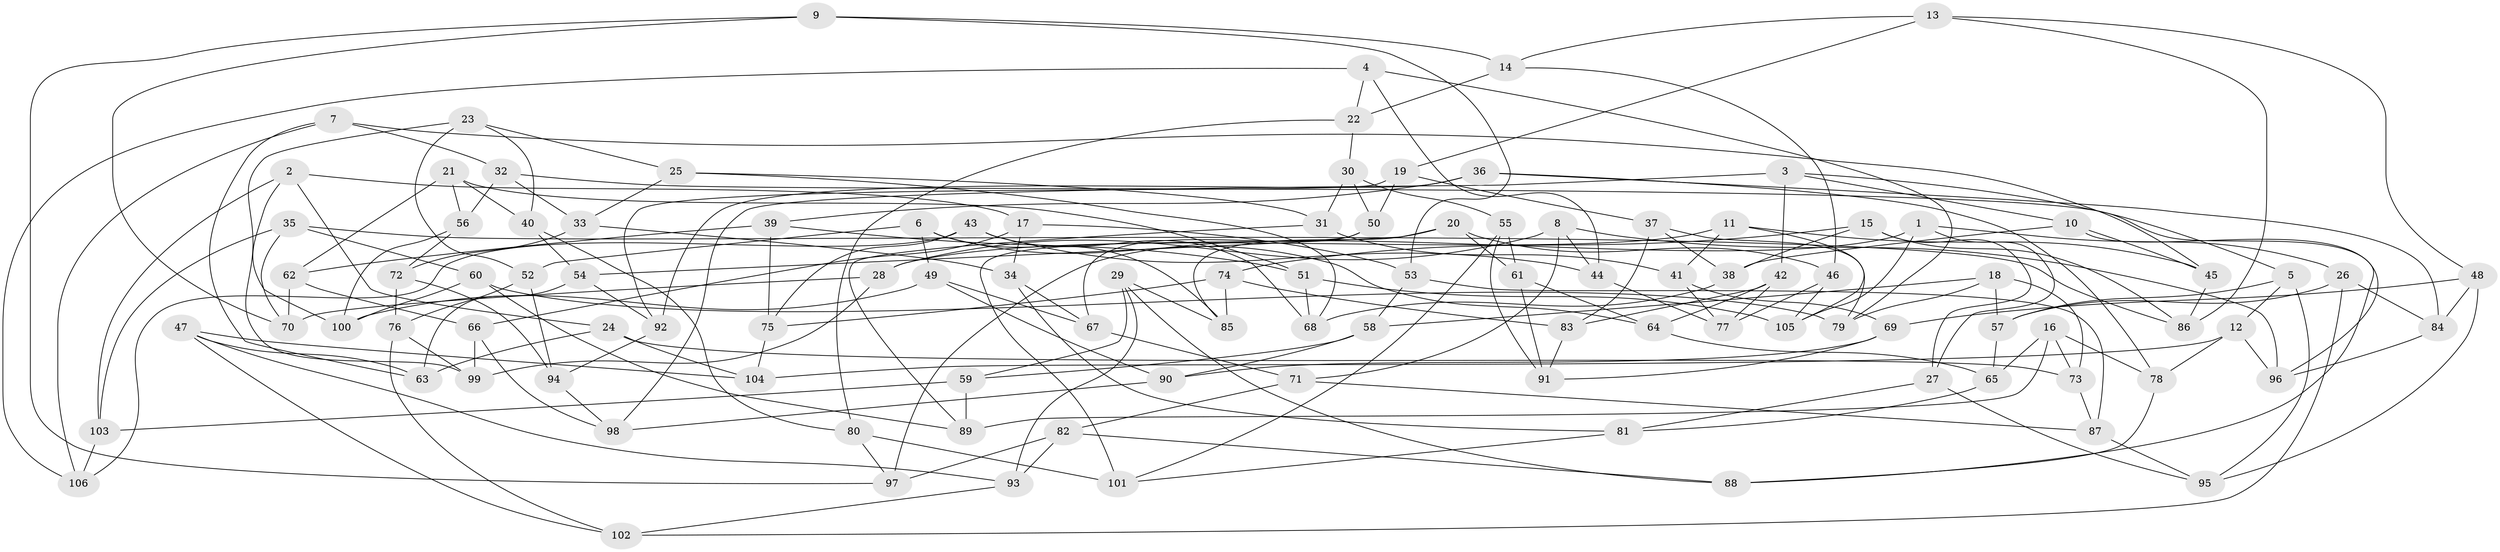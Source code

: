// coarse degree distribution, {8: 0.24242424242424243, 5: 0.09090909090909091, 7: 0.36363636363636365, 6: 0.15151515151515152, 9: 0.09090909090909091, 10: 0.030303030303030304, 4: 0.030303030303030304}
// Generated by graph-tools (version 1.1) at 2025/38/03/04/25 23:38:10]
// undirected, 106 vertices, 212 edges
graph export_dot {
  node [color=gray90,style=filled];
  1;
  2;
  3;
  4;
  5;
  6;
  7;
  8;
  9;
  10;
  11;
  12;
  13;
  14;
  15;
  16;
  17;
  18;
  19;
  20;
  21;
  22;
  23;
  24;
  25;
  26;
  27;
  28;
  29;
  30;
  31;
  32;
  33;
  34;
  35;
  36;
  37;
  38;
  39;
  40;
  41;
  42;
  43;
  44;
  45;
  46;
  47;
  48;
  49;
  50;
  51;
  52;
  53;
  54;
  55;
  56;
  57;
  58;
  59;
  60;
  61;
  62;
  63;
  64;
  65;
  66;
  67;
  68;
  69;
  70;
  71;
  72;
  73;
  74;
  75;
  76;
  77;
  78;
  79;
  80;
  81;
  82;
  83;
  84;
  85;
  86;
  87;
  88;
  89;
  90;
  91;
  92;
  93;
  94;
  95;
  96;
  97;
  98;
  99;
  100;
  101;
  102;
  103;
  104;
  105;
  106;
  1 -- 26;
  1 -- 97;
  1 -- 27;
  1 -- 105;
  2 -- 103;
  2 -- 17;
  2 -- 100;
  2 -- 24;
  3 -- 5;
  3 -- 42;
  3 -- 98;
  3 -- 10;
  4 -- 22;
  4 -- 79;
  4 -- 44;
  4 -- 106;
  5 -- 12;
  5 -- 95;
  5 -- 57;
  6 -- 49;
  6 -- 64;
  6 -- 85;
  6 -- 52;
  7 -- 32;
  7 -- 45;
  7 -- 63;
  7 -- 106;
  8 -- 71;
  8 -- 96;
  8 -- 28;
  8 -- 44;
  9 -- 97;
  9 -- 14;
  9 -- 70;
  9 -- 53;
  10 -- 38;
  10 -- 45;
  10 -- 88;
  11 -- 105;
  11 -- 41;
  11 -- 45;
  11 -- 28;
  12 -- 96;
  12 -- 78;
  12 -- 104;
  13 -- 19;
  13 -- 14;
  13 -- 86;
  13 -- 48;
  14 -- 46;
  14 -- 22;
  15 -- 38;
  15 -- 86;
  15 -- 74;
  15 -- 27;
  16 -- 65;
  16 -- 89;
  16 -- 78;
  16 -- 73;
  17 -- 66;
  17 -- 34;
  17 -- 53;
  18 -- 73;
  18 -- 57;
  18 -- 79;
  18 -- 58;
  19 -- 92;
  19 -- 50;
  19 -- 37;
  20 -- 85;
  20 -- 46;
  20 -- 54;
  20 -- 61;
  21 -- 51;
  21 -- 40;
  21 -- 56;
  21 -- 62;
  22 -- 80;
  22 -- 30;
  23 -- 25;
  23 -- 99;
  23 -- 52;
  23 -- 40;
  24 -- 104;
  24 -- 73;
  24 -- 63;
  25 -- 33;
  25 -- 31;
  25 -- 68;
  26 -- 57;
  26 -- 102;
  26 -- 84;
  27 -- 81;
  27 -- 95;
  28 -- 99;
  28 -- 70;
  29 -- 88;
  29 -- 93;
  29 -- 59;
  29 -- 85;
  30 -- 31;
  30 -- 55;
  30 -- 50;
  31 -- 89;
  31 -- 41;
  32 -- 56;
  32 -- 96;
  32 -- 33;
  33 -- 34;
  33 -- 72;
  34 -- 67;
  34 -- 81;
  35 -- 60;
  35 -- 86;
  35 -- 103;
  35 -- 70;
  36 -- 84;
  36 -- 39;
  36 -- 92;
  36 -- 78;
  37 -- 38;
  37 -- 79;
  37 -- 83;
  38 -- 68;
  39 -- 62;
  39 -- 75;
  39 -- 51;
  40 -- 80;
  40 -- 54;
  41 -- 69;
  41 -- 77;
  42 -- 83;
  42 -- 77;
  42 -- 64;
  43 -- 44;
  43 -- 106;
  43 -- 68;
  43 -- 75;
  44 -- 77;
  45 -- 86;
  46 -- 77;
  46 -- 105;
  47 -- 93;
  47 -- 104;
  47 -- 102;
  47 -- 63;
  48 -- 69;
  48 -- 95;
  48 -- 84;
  49 -- 67;
  49 -- 100;
  49 -- 90;
  50 -- 101;
  50 -- 67;
  51 -- 68;
  51 -- 105;
  52 -- 76;
  52 -- 94;
  53 -- 58;
  53 -- 87;
  54 -- 92;
  54 -- 63;
  55 -- 101;
  55 -- 91;
  55 -- 61;
  56 -- 100;
  56 -- 72;
  57 -- 65;
  58 -- 59;
  58 -- 90;
  59 -- 89;
  59 -- 103;
  60 -- 89;
  60 -- 100;
  60 -- 79;
  61 -- 64;
  61 -- 91;
  62 -- 66;
  62 -- 70;
  64 -- 65;
  65 -- 81;
  66 -- 99;
  66 -- 98;
  67 -- 71;
  69 -- 90;
  69 -- 91;
  71 -- 87;
  71 -- 82;
  72 -- 76;
  72 -- 94;
  73 -- 87;
  74 -- 83;
  74 -- 75;
  74 -- 85;
  75 -- 104;
  76 -- 99;
  76 -- 102;
  78 -- 88;
  80 -- 97;
  80 -- 101;
  81 -- 101;
  82 -- 88;
  82 -- 93;
  82 -- 97;
  83 -- 91;
  84 -- 96;
  87 -- 95;
  90 -- 98;
  92 -- 94;
  93 -- 102;
  94 -- 98;
  103 -- 106;
}
